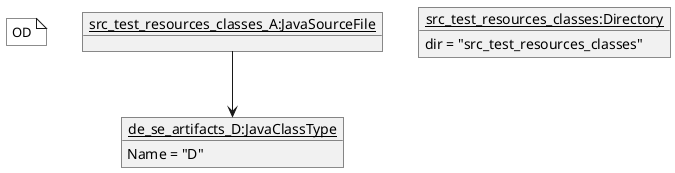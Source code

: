 @startuml
note "OD" as tag #white
object "__src_test_resources_classes_A:JavaSourceFile__" as src_test_resources_classes_A {
}
object "__src_test_resources_classes:Directory__" as src_test_resources_classes {
  dir = "src_test_resources_classes"
}
object "__de_se_artifacts_D:JavaClassType__" as de_se_artifacts_D {
  Name = "D"
}
src_test_resources_classes_A-->de_se_artifacts_D
@enduml